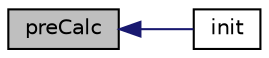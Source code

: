 digraph "preCalc"
{
  bgcolor="transparent";
  edge [fontname="Helvetica",fontsize="10",labelfontname="Helvetica",labelfontsize="10"];
  node [fontname="Helvetica",fontsize="10",shape=record];
  rankdir="LR";
  Node1 [label="preCalc",height=0.2,width=0.4,color="black", fillcolor="grey75", style="filled", fontcolor="black"];
  Node1 -> Node2 [dir="back",color="midnightblue",fontsize="10",style="solid",fontname="Helvetica"];
  Node2 [label="init",height=0.2,width=0.4,color="black",URL="$a00571.html#a02fd73d861ef2e4aabb38c0c9ff82947",tooltip="Initialise - typically setting static variables,. "];
}
